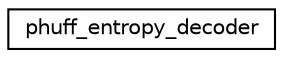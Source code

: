 digraph "Graphical Class Hierarchy"
{
 // INTERACTIVE_SVG=YES
  edge [fontname="Helvetica",fontsize="10",labelfontname="Helvetica",labelfontsize="10"];
  node [fontname="Helvetica",fontsize="10",shape=record];
  rankdir="LR";
  Node0 [label="phuff_entropy_decoder",height=0.2,width=0.4,color="black", fillcolor="white", style="filled",URL="$structphuff__entropy__decoder.html"];
}
